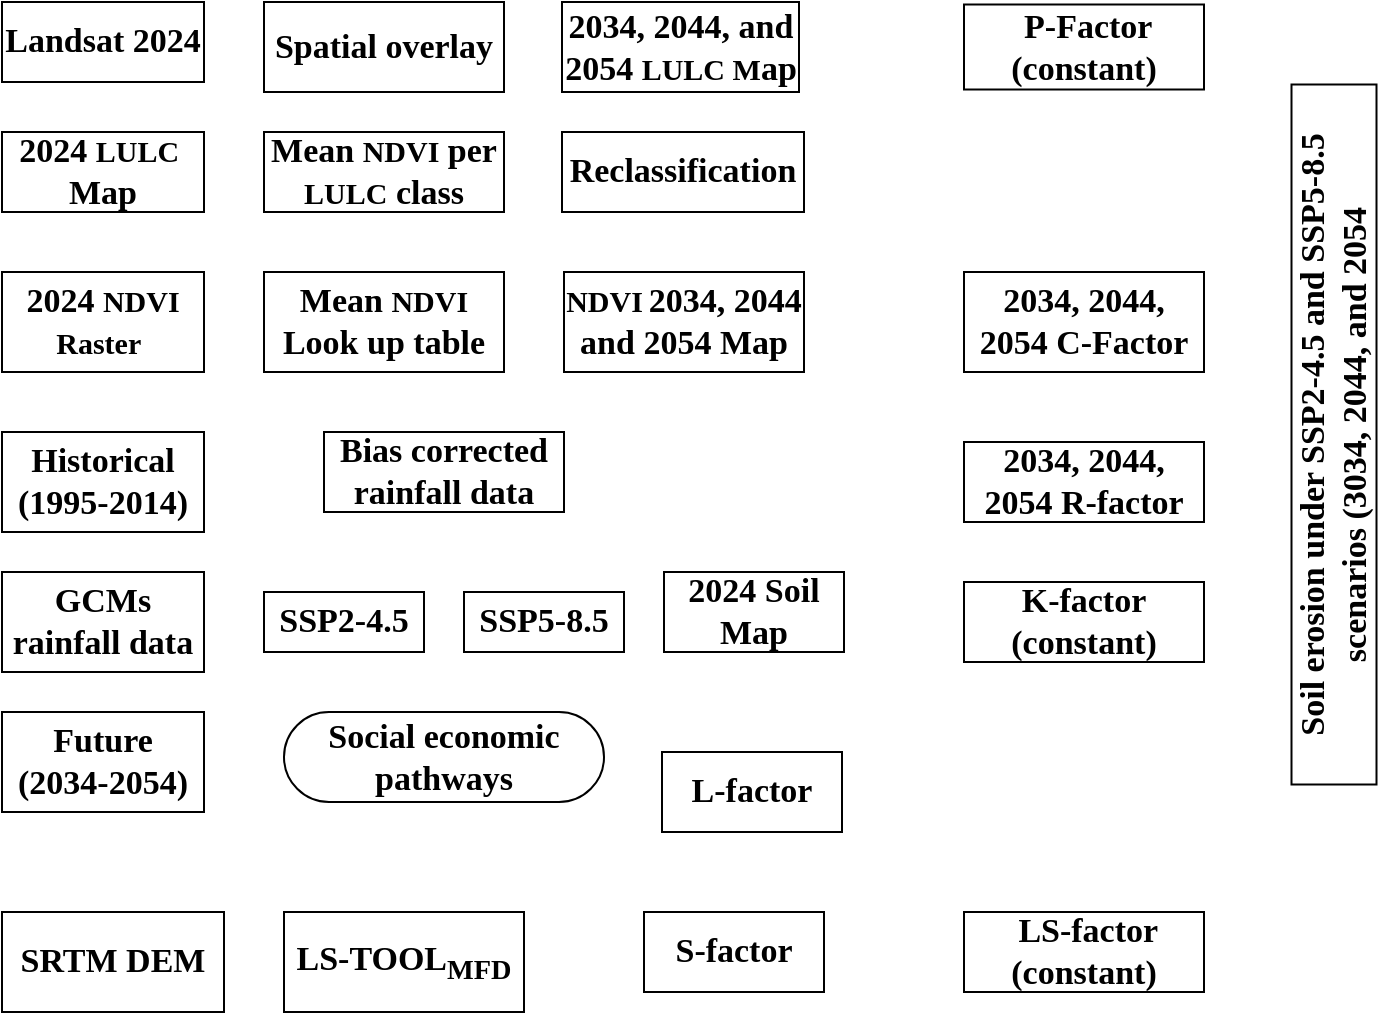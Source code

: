 <mxfile version="28.2.5">
  <diagram name="Page-1" id="Osu8mNPWoD0_0dCGaMUF">
    <mxGraphModel dx="872" dy="439" grid="1" gridSize="10" guides="1" tooltips="1" connect="1" arrows="1" fold="1" page="1" pageScale="1" pageWidth="827" pageHeight="1169" math="0" shadow="0">
      <root>
        <mxCell id="0" />
        <mxCell id="1" parent="0" />
        <mxCell id="ggzZNGTLcCBLGOjxrawc-1" value="&lt;font face=&quot;Times New Roman&quot; style=&quot;font-size: 17px;&quot;&gt;&lt;b style=&quot;&quot;&gt;Landsat 2024&lt;/b&gt;&lt;/font&gt;" style="rounded=0;whiteSpace=wrap;html=1;rotation=0;" parent="1" vertex="1">
          <mxGeometry x="80" y="160" width="101" height="40" as="geometry" />
        </mxCell>
        <mxCell id="rDofgByPzQ4GfafkCLGm-2" value="&lt;font face=&quot;Times New Roman&quot; style=&quot;&quot;&gt;&lt;b style=&quot;&quot;&gt;&lt;span style=&quot;font-size: 17px;&quot;&gt;2024 &lt;/span&gt;&lt;font style=&quot;font-size: 15px;&quot;&gt;NDVI Raster&lt;/font&gt;&lt;span style=&quot;font-size: 17px;&quot;&gt;&amp;nbsp;&lt;/span&gt;&lt;/b&gt;&lt;/font&gt;" style="rounded=0;whiteSpace=wrap;html=1;rotation=0;" vertex="1" parent="1">
          <mxGeometry x="80" y="295" width="101" height="50" as="geometry" />
        </mxCell>
        <mxCell id="rDofgByPzQ4GfafkCLGm-3" value="&lt;font face=&quot;Times New Roman&quot; style=&quot;&quot;&gt;&lt;b style=&quot;&quot;&gt;&lt;span style=&quot;font-size: 17px;&quot;&gt;2024 &lt;/span&gt;&lt;font style=&quot;font-size: 15px;&quot;&gt;LULC&amp;nbsp;&lt;/font&gt;&lt;span style=&quot;font-size: 17px;&quot;&gt; Map&lt;/span&gt;&lt;/b&gt;&lt;/font&gt;" style="rounded=0;whiteSpace=wrap;html=1;rotation=0;" vertex="1" parent="1">
          <mxGeometry x="80" y="225" width="101" height="40" as="geometry" />
        </mxCell>
        <mxCell id="rDofgByPzQ4GfafkCLGm-5" value="&lt;font face=&quot;Times New Roman&quot; style=&quot;font-size: 17px;&quot;&gt;&lt;b style=&quot;&quot;&gt;Spatial overlay&lt;/b&gt;&lt;/font&gt;" style="rounded=0;whiteSpace=wrap;html=1;" vertex="1" parent="1">
          <mxGeometry x="211" y="160" width="120" height="45" as="geometry" />
        </mxCell>
        <mxCell id="rDofgByPzQ4GfafkCLGm-6" value="&lt;font face=&quot;Times New Roman&quot; style=&quot;&quot;&gt;&lt;b style=&quot;&quot;&gt;&lt;span style=&quot;font-size: 17px;&quot;&gt;Mean &lt;/span&gt;&lt;font style=&quot;font-size: 15px;&quot;&gt;NDVI&lt;/font&gt;&lt;span style=&quot;font-size: 17px;&quot;&gt; per &lt;/span&gt;&lt;font style=&quot;font-size: 15px;&quot;&gt;LULC&lt;/font&gt;&lt;span style=&quot;font-size: 17px;&quot;&gt; class&lt;/span&gt;&lt;/b&gt;&lt;/font&gt;" style="rounded=0;whiteSpace=wrap;html=1;" vertex="1" parent="1">
          <mxGeometry x="211" y="225" width="120" height="40" as="geometry" />
        </mxCell>
        <mxCell id="rDofgByPzQ4GfafkCLGm-7" value="&lt;font face=&quot;Times New Roman&quot; style=&quot;&quot;&gt;&lt;b style=&quot;&quot;&gt;&lt;span style=&quot;font-size: 17px;&quot;&gt;Mean &lt;/span&gt;&lt;font style=&quot;font-size: 15px;&quot;&gt;NDVI&lt;/font&gt;&lt;span style=&quot;font-size: 17px;&quot;&gt; Look up table&lt;/span&gt;&lt;/b&gt;&lt;/font&gt;" style="rounded=0;whiteSpace=wrap;html=1;" vertex="1" parent="1">
          <mxGeometry x="211" y="295" width="120" height="50" as="geometry" />
        </mxCell>
        <mxCell id="rDofgByPzQ4GfafkCLGm-8" value="&lt;font face=&quot;Times New Roman&quot; style=&quot;font-size: 17px;&quot;&gt;&lt;b style=&quot;&quot;&gt;Reclassification&lt;/b&gt;&lt;/font&gt;" style="rounded=0;whiteSpace=wrap;html=1;" vertex="1" parent="1">
          <mxGeometry x="360" y="225" width="121" height="40" as="geometry" />
        </mxCell>
        <mxCell id="rDofgByPzQ4GfafkCLGm-10" value="&lt;font face=&quot;Times New Roman&quot; style=&quot;&quot;&gt;&lt;b style=&quot;&quot;&gt;&lt;span style=&quot;font-size: 17px;&quot;&gt;2034, 2044, and 2054&amp;nbsp;&lt;/span&gt;&lt;font style=&quot;font-size: 15px;&quot;&gt;&lt;font style=&quot;&quot;&gt;LULC&lt;/font&gt;&amp;nbsp;M&lt;/font&gt;&lt;span style=&quot;font-size: 17px;&quot;&gt;ap&lt;/span&gt;&lt;/b&gt;&lt;/font&gt;" style="rounded=0;whiteSpace=wrap;html=1;" vertex="1" parent="1">
          <mxGeometry x="360" y="160" width="118.5" height="45" as="geometry" />
        </mxCell>
        <mxCell id="rDofgByPzQ4GfafkCLGm-18" value="&lt;font style=&quot;&quot; face=&quot;Times New Roman&quot;&gt;&lt;font style=&quot;&quot;&gt;&lt;font style=&quot;font-size: 15px;&quot;&gt;NDVI&lt;/font&gt; &lt;/font&gt;&lt;span style=&quot;font-size: 17px;&quot;&gt;2034, 2044 and 2054 Map&lt;/span&gt;&lt;/font&gt;" style="rounded=0;whiteSpace=wrap;html=1;fontStyle=1" vertex="1" parent="1">
          <mxGeometry x="361" y="295" width="120" height="50" as="geometry" />
        </mxCell>
        <mxCell id="rDofgByPzQ4GfafkCLGm-21" value="&lt;font face=&quot;Times New Roman&quot; style=&quot;font-size: 17px;&quot;&gt;&lt;b style=&quot;&quot;&gt;&amp;nbsp;P-Factor (constant)&lt;/b&gt;&lt;/font&gt;" style="rounded=0;whiteSpace=wrap;html=1;" vertex="1" parent="1">
          <mxGeometry x="561" y="161.25" width="120" height="42.5" as="geometry" />
        </mxCell>
        <mxCell id="rDofgByPzQ4GfafkCLGm-24" value="&lt;font face=&quot;Times New Roman&quot; style=&quot;font-size: 17px;&quot;&gt;&lt;b style=&quot;&quot;&gt;2034, 2044, 2054 C-Factor&lt;/b&gt;&lt;/font&gt;" style="rounded=0;whiteSpace=wrap;html=1;" vertex="1" parent="1">
          <mxGeometry x="561" y="295" width="120" height="50" as="geometry" />
        </mxCell>
        <mxCell id="rDofgByPzQ4GfafkCLGm-26" value="&lt;font face=&quot;Times New Roman&quot;&gt;&lt;span style=&quot;font-size: 17px;&quot;&gt;&lt;b&gt;GCMs rainfall data&lt;/b&gt;&lt;/span&gt;&lt;/font&gt;" style="rounded=0;whiteSpace=wrap;html=1;rotation=0;" vertex="1" parent="1">
          <mxGeometry x="80" y="445" width="101" height="50" as="geometry" />
        </mxCell>
        <mxCell id="rDofgByPzQ4GfafkCLGm-28" value="&lt;font face=&quot;Times New Roman&quot;&gt;&lt;span style=&quot;font-size: 17px;&quot;&gt;&lt;b&gt;Future (2034-2054)&lt;/b&gt;&lt;/span&gt;&lt;/font&gt;" style="rounded=0;whiteSpace=wrap;html=1;rotation=0;" vertex="1" parent="1">
          <mxGeometry x="80" y="515" width="101" height="50" as="geometry" />
        </mxCell>
        <mxCell id="rDofgByPzQ4GfafkCLGm-29" value="&lt;font face=&quot;Times New Roman&quot;&gt;&lt;span style=&quot;font-size: 17px;&quot;&gt;&lt;b&gt;Historical (1995-2014)&lt;/b&gt;&lt;/span&gt;&lt;/font&gt;" style="rounded=0;whiteSpace=wrap;html=1;rotation=0;" vertex="1" parent="1">
          <mxGeometry x="80" y="375" width="101" height="50" as="geometry" />
        </mxCell>
        <mxCell id="rDofgByPzQ4GfafkCLGm-30" value="&lt;font face=&quot;Times New Roman&quot;&gt;&lt;span style=&quot;font-size: 17px;&quot;&gt;&lt;b&gt;SSP2-4.5&lt;/b&gt;&lt;/span&gt;&lt;/font&gt;" style="rounded=0;whiteSpace=wrap;html=1;rotation=0;" vertex="1" parent="1">
          <mxGeometry x="211" y="455" width="80" height="30" as="geometry" />
        </mxCell>
        <mxCell id="rDofgByPzQ4GfafkCLGm-33" value="&lt;font face=&quot;Times New Roman&quot; style=&quot;font-size: 17px;&quot;&gt;&lt;b style=&quot;&quot;&gt;Social economic pathways&lt;/b&gt;&lt;/font&gt;" style="rounded=1;whiteSpace=wrap;html=1;arcSize=50;" vertex="1" parent="1">
          <mxGeometry x="221" y="515" width="160" height="45" as="geometry" />
        </mxCell>
        <mxCell id="rDofgByPzQ4GfafkCLGm-31" value="&lt;font face=&quot;Times New Roman&quot;&gt;&lt;span style=&quot;font-size: 17px;&quot;&gt;&lt;b&gt;SSP5-8.5&lt;/b&gt;&lt;/span&gt;&lt;/font&gt;" style="rounded=0;whiteSpace=wrap;html=1;rotation=0;" vertex="1" parent="1">
          <mxGeometry x="311" y="455" width="80" height="30" as="geometry" />
        </mxCell>
        <mxCell id="rDofgByPzQ4GfafkCLGm-34" value="&lt;font face=&quot;Times New Roman&quot;&gt;&lt;span style=&quot;font-size: 17px;&quot;&gt;&lt;b&gt;Bias corrected rainfall data&lt;/b&gt;&lt;/span&gt;&lt;/font&gt;" style="rounded=0;whiteSpace=wrap;html=1;rotation=0;" vertex="1" parent="1">
          <mxGeometry x="241" y="375" width="120" height="40" as="geometry" />
        </mxCell>
        <mxCell id="rDofgByPzQ4GfafkCLGm-35" value="&lt;font face=&quot;Times New Roman&quot;&gt;&lt;span style=&quot;font-size: 17px;&quot;&gt;&lt;b&gt;2034, 2044, 2054 R-factor&lt;/b&gt;&lt;/span&gt;&lt;/font&gt;" style="rounded=0;whiteSpace=wrap;html=1;rotation=0;" vertex="1" parent="1">
          <mxGeometry x="561" y="380" width="120" height="40" as="geometry" />
        </mxCell>
        <mxCell id="rDofgByPzQ4GfafkCLGm-36" value="&lt;font face=&quot;Times New Roman&quot;&gt;&lt;span style=&quot;font-size: 17px;&quot;&gt;&lt;b&gt;2024 Soil Map&lt;/b&gt;&lt;/span&gt;&lt;/font&gt;" style="rounded=0;whiteSpace=wrap;html=1;rotation=0;" vertex="1" parent="1">
          <mxGeometry x="411" y="445" width="90" height="40" as="geometry" />
        </mxCell>
        <mxCell id="rDofgByPzQ4GfafkCLGm-37" value="&lt;font face=&quot;Times New Roman&quot;&gt;&lt;span style=&quot;font-size: 17px;&quot;&gt;&lt;b&gt;&amp;nbsp;K-factor&amp;nbsp;&lt;/b&gt;&lt;/span&gt;&lt;/font&gt;&lt;div&gt;&lt;b style=&quot;font-family: &amp;quot;Times New Roman&amp;quot;; font-size: 17px;&quot;&gt;(constant)&lt;/b&gt;&lt;/div&gt;" style="rounded=0;whiteSpace=wrap;html=1;rotation=0;" vertex="1" parent="1">
          <mxGeometry x="561" y="450" width="120" height="40" as="geometry" />
        </mxCell>
        <mxCell id="rDofgByPzQ4GfafkCLGm-38" value="&lt;font face=&quot;Times New Roman&quot;&gt;&lt;span style=&quot;font-size: 17px;&quot;&gt;&lt;b&gt;SRTM DEM&lt;/b&gt;&lt;/span&gt;&lt;/font&gt;" style="rounded=0;whiteSpace=wrap;html=1;rotation=0;" vertex="1" parent="1">
          <mxGeometry x="80" y="615" width="111" height="50" as="geometry" />
        </mxCell>
        <mxCell id="rDofgByPzQ4GfafkCLGm-39" value="&lt;font face=&quot;Times New Roman&quot;&gt;&lt;span style=&quot;font-size: 17px;&quot;&gt;&lt;b&gt;LS-TOOL&lt;sub&gt;MFD&lt;/sub&gt;&lt;/b&gt;&lt;/span&gt;&lt;/font&gt;" style="rounded=0;whiteSpace=wrap;html=1;rotation=0;" vertex="1" parent="1">
          <mxGeometry x="221" y="615" width="120" height="50" as="geometry" />
        </mxCell>
        <mxCell id="rDofgByPzQ4GfafkCLGm-40" value="&lt;font face=&quot;Times New Roman&quot;&gt;&lt;span style=&quot;font-size: 17px;&quot;&gt;&lt;b&gt;L-factor&lt;/b&gt;&lt;/span&gt;&lt;/font&gt;" style="rounded=0;whiteSpace=wrap;html=1;rotation=0;" vertex="1" parent="1">
          <mxGeometry x="410" y="535" width="90" height="40" as="geometry" />
        </mxCell>
        <mxCell id="rDofgByPzQ4GfafkCLGm-41" value="&lt;font face=&quot;Times New Roman&quot;&gt;&lt;span style=&quot;font-size: 17px;&quot;&gt;&lt;b&gt;S-factor&lt;/b&gt;&lt;/span&gt;&lt;/font&gt;" style="rounded=0;whiteSpace=wrap;html=1;rotation=0;" vertex="1" parent="1">
          <mxGeometry x="401" y="615" width="90" height="40" as="geometry" />
        </mxCell>
        <mxCell id="rDofgByPzQ4GfafkCLGm-42" value="&lt;font face=&quot;Times New Roman&quot;&gt;&lt;span style=&quot;font-size: 17px;&quot;&gt;&lt;b&gt;&amp;nbsp;LS-factor&lt;br&gt;&lt;/b&gt;&lt;/span&gt;&lt;/font&gt;&lt;b style=&quot;font-family: &amp;quot;Times New Roman&amp;quot;; font-size: 17px;&quot;&gt;(constant)&lt;/b&gt;&lt;font face=&quot;Times New Roman&quot;&gt;&lt;span style=&quot;font-size: 17px;&quot;&gt;&lt;b&gt;&lt;/b&gt;&lt;/span&gt;&lt;/font&gt;" style="rounded=0;whiteSpace=wrap;html=1;rotation=0;" vertex="1" parent="1">
          <mxGeometry x="561" y="615" width="120" height="40" as="geometry" />
        </mxCell>
        <mxCell id="rDofgByPzQ4GfafkCLGm-44" value="&lt;font face=&quot;Times New Roman&quot; style=&quot;font-size: 17px;&quot;&gt;&lt;b style=&quot;&quot;&gt;Soil erosion under SSP2-4.5 and SSP5-8.5 scenarios (3034, 2044, and 2054&lt;/b&gt;&lt;/font&gt;" style="rounded=0;whiteSpace=wrap;html=1;rotation=-90;" vertex="1" parent="1">
          <mxGeometry x="571" y="355" width="350" height="42.5" as="geometry" />
        </mxCell>
      </root>
    </mxGraphModel>
  </diagram>
</mxfile>
